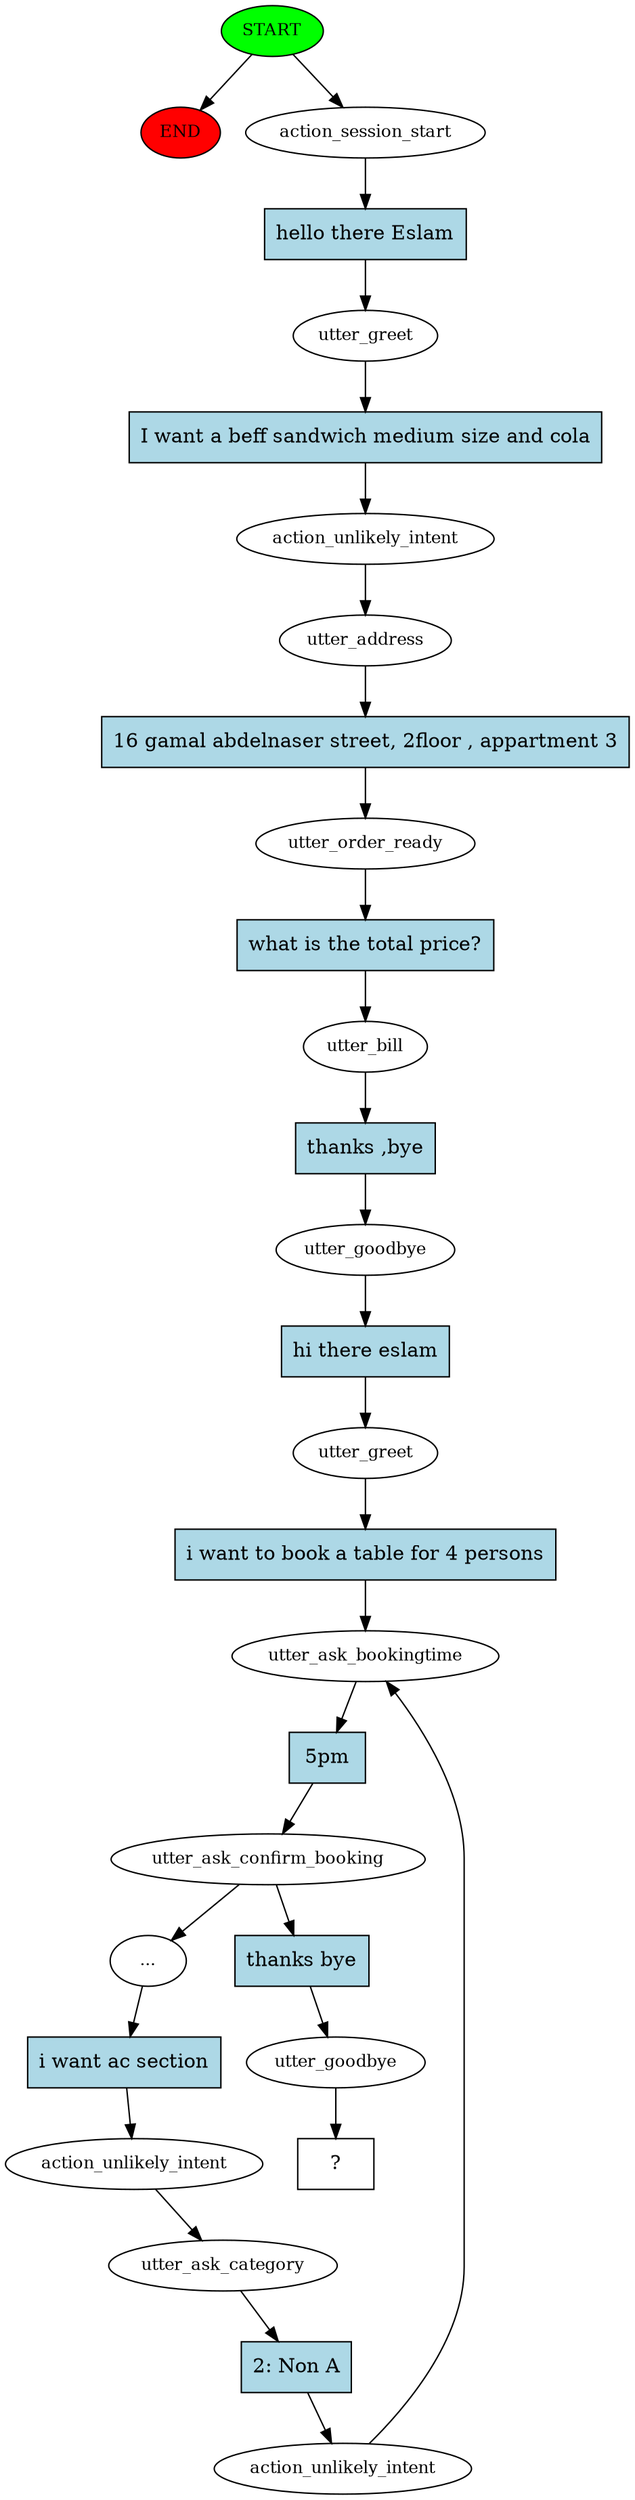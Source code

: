 digraph  {
0 [class="start active", fillcolor=green, fontsize=12, label=START, style=filled];
"-1" [class=end, fillcolor=red, fontsize=12, label=END, style=filled];
1 [class=active, fontsize=12, label=action_session_start];
2 [class=active, fontsize=12, label=utter_greet];
3 [class=active, fontsize=12, label=action_unlikely_intent];
4 [class=active, fontsize=12, label=utter_address];
5 [class=active, fontsize=12, label=utter_order_ready];
6 [class=active, fontsize=12, label=utter_bill];
7 [class=active, fontsize=12, label=utter_goodbye];
8 [class=active, fontsize=12, label=utter_greet];
9 [class=active, fontsize=12, label=utter_ask_bookingtime];
10 [class=active, fontsize=12, label=utter_ask_confirm_booking];
11 [class=active, fontsize=12, label="..."];
12 [class=active, fontsize=12, label=action_unlikely_intent];
13 [class=active, fontsize=12, label=utter_ask_category];
14 [class=active, fontsize=12, label=action_unlikely_intent];
17 [class=active, fontsize=12, label=utter_goodbye];
18 [class="intent dashed active", label="  ?  ", shape=rect];
19 [class="intent active", fillcolor=lightblue, label="hello there Eslam", shape=rect, style=filled];
20 [class="intent active", fillcolor=lightblue, label="I want a beff sandwich medium size and cola", shape=rect, style=filled];
21 [class="intent active", fillcolor=lightblue, label="16 gamal abdelnaser street, 2floor , appartment 3", shape=rect, style=filled];
22 [class="intent active", fillcolor=lightblue, label="what is the total price?", shape=rect, style=filled];
23 [class="intent active", fillcolor=lightblue, label="thanks ,bye", shape=rect, style=filled];
24 [class="intent active", fillcolor=lightblue, label="hi there eslam", shape=rect, style=filled];
25 [class="intent active", fillcolor=lightblue, label="i want to book a table for 4 persons", shape=rect, style=filled];
26 [class="intent active", fillcolor=lightblue, label="5pm", shape=rect, style=filled];
27 [class="intent active", fillcolor=lightblue, label="thanks bye", shape=rect, style=filled];
28 [class="intent active", fillcolor=lightblue, label="i want ac section", shape=rect, style=filled];
29 [class="intent active", fillcolor=lightblue, label="2: Non A", shape=rect, style=filled];
0 -> "-1"  [class="", key=NONE, label=""];
0 -> 1  [class=active, key=NONE, label=""];
1 -> 19  [class=active, key=0];
2 -> 20  [class=active, key=0];
3 -> 4  [class=active, key=NONE, label=""];
4 -> 21  [class=active, key=0];
5 -> 22  [class=active, key=0];
6 -> 23  [class=active, key=0];
7 -> 24  [class=active, key=0];
8 -> 25  [class=active, key=0];
9 -> 26  [class=active, key=0];
10 -> 11  [class=active, key=NONE, label=""];
10 -> 27  [class=active, key=0];
11 -> 28  [class=active, key=0];
12 -> 13  [class=active, key=NONE, label=""];
13 -> 29  [class=active, key=0];
14 -> 9  [class=active, key=NONE, label=""];
17 -> 18  [class=active, key=NONE, label=""];
19 -> 2  [class=active, key=0];
20 -> 3  [class=active, key=0];
21 -> 5  [class=active, key=0];
22 -> 6  [class=active, key=0];
23 -> 7  [class=active, key=0];
24 -> 8  [class=active, key=0];
25 -> 9  [class=active, key=0];
26 -> 10  [class=active, key=0];
27 -> 17  [class=active, key=0];
28 -> 12  [class=active, key=0];
29 -> 14  [class=active, key=0];
}
